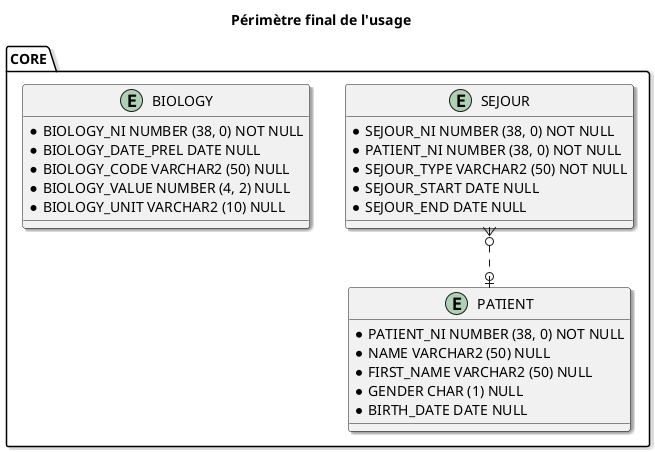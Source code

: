 @startuml

skinparam Shadowing 1.0
' avoid problems with angled crows feet
skinparam linetype ortho

title
Périmètre final de l'usage
end title

entity CORE.PATIENT {
  * {field} PATIENT_NI NUMBER (38, 0) NOT NULL
  * {field} NAME VARCHAR2 (50) NULL
  * {field} FIRST_NAME VARCHAR2 (50) NULL
  * {field} GENDER CHAR (1) NULL
  * {field} BIRTH_DATE DATE NULL
}

entity CORE.SEJOUR {
  * {field} SEJOUR_NI NUMBER (38, 0) NOT NULL
  * {field} PATIENT_NI NUMBER (38, 0) NOT NULL
  * {field} SEJOUR_TYPE VARCHAR2 (50) NOT NULL
  * {field} SEJOUR_START DATE NULL
  * {field} SEJOUR_END DATE NULL
}

entity CORE.BIOLOGY {
  * {field} BIOLOGY_NI NUMBER (38, 0) NOT NULL
  * {field} BIOLOGY_DATE_PREL DATE NULL
  * {field} BIOLOGY_CODE VARCHAR2 (50) NULL
  * {field} BIOLOGY_VALUE NUMBER (4, 2) NULL
  * {field} BIOLOGY_UNIT VARCHAR2 (10) NULL
}



CORE.SEJOUR }o..o| CORE.PATIENT


@enduml
